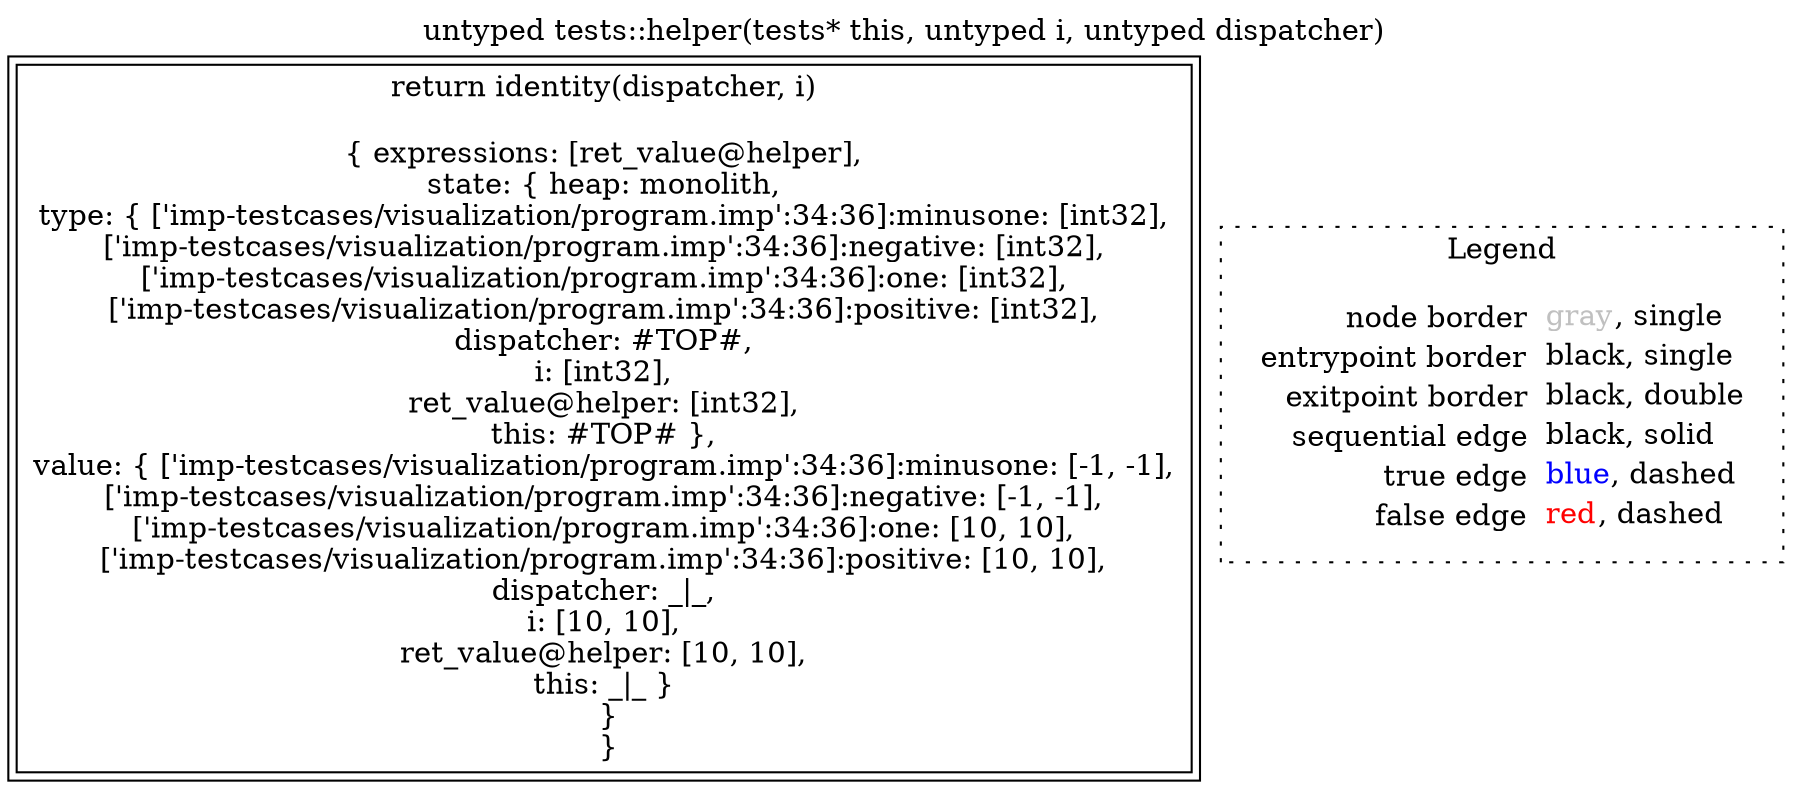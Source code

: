 digraph {
	labelloc="t";
	label="untyped tests::helper(tests* this, untyped i, untyped dispatcher)";
	"node0" [shape="rect",color="black",peripheries="2",label=<return identity(dispatcher, i)<BR/><BR/>{ expressions: [ret_value@helper],<BR/>state: { heap: monolith,<BR/>type: { ['imp-testcases/visualization/program.imp':34:36]:minusone: [int32],<BR/>['imp-testcases/visualization/program.imp':34:36]:negative: [int32],<BR/>['imp-testcases/visualization/program.imp':34:36]:one: [int32],<BR/>['imp-testcases/visualization/program.imp':34:36]:positive: [int32],<BR/>dispatcher: #TOP#,<BR/>i: [int32],<BR/>ret_value@helper: [int32],<BR/>this: #TOP# },<BR/>value: { ['imp-testcases/visualization/program.imp':34:36]:minusone: [-1, -1],<BR/>['imp-testcases/visualization/program.imp':34:36]:negative: [-1, -1],<BR/>['imp-testcases/visualization/program.imp':34:36]:one: [10, 10],<BR/>['imp-testcases/visualization/program.imp':34:36]:positive: [10, 10],<BR/>dispatcher: _|_,<BR/>i: [10, 10],<BR/>ret_value@helper: [10, 10],<BR/>this: _|_ }<BR/> }<BR/> }<BR/>>];
subgraph cluster_legend {
	label="Legend";
	style=dotted;
	node [shape=plaintext];
	"legend" [label=<<table border="0" cellpadding="2" cellspacing="0" cellborder="0"><tr><td align="right">node border&nbsp;</td><td align="left"><font color="gray">gray</font>, single</td></tr><tr><td align="right">entrypoint border&nbsp;</td><td align="left"><font color="black">black</font>, single</td></tr><tr><td align="right">exitpoint border&nbsp;</td><td align="left"><font color="black">black</font>, double</td></tr><tr><td align="right">sequential edge&nbsp;</td><td align="left"><font color="black">black</font>, solid</td></tr><tr><td align="right">true edge&nbsp;</td><td align="left"><font color="blue">blue</font>, dashed</td></tr><tr><td align="right">false edge&nbsp;</td><td align="left"><font color="red">red</font>, dashed</td></tr></table>>];
}

}

